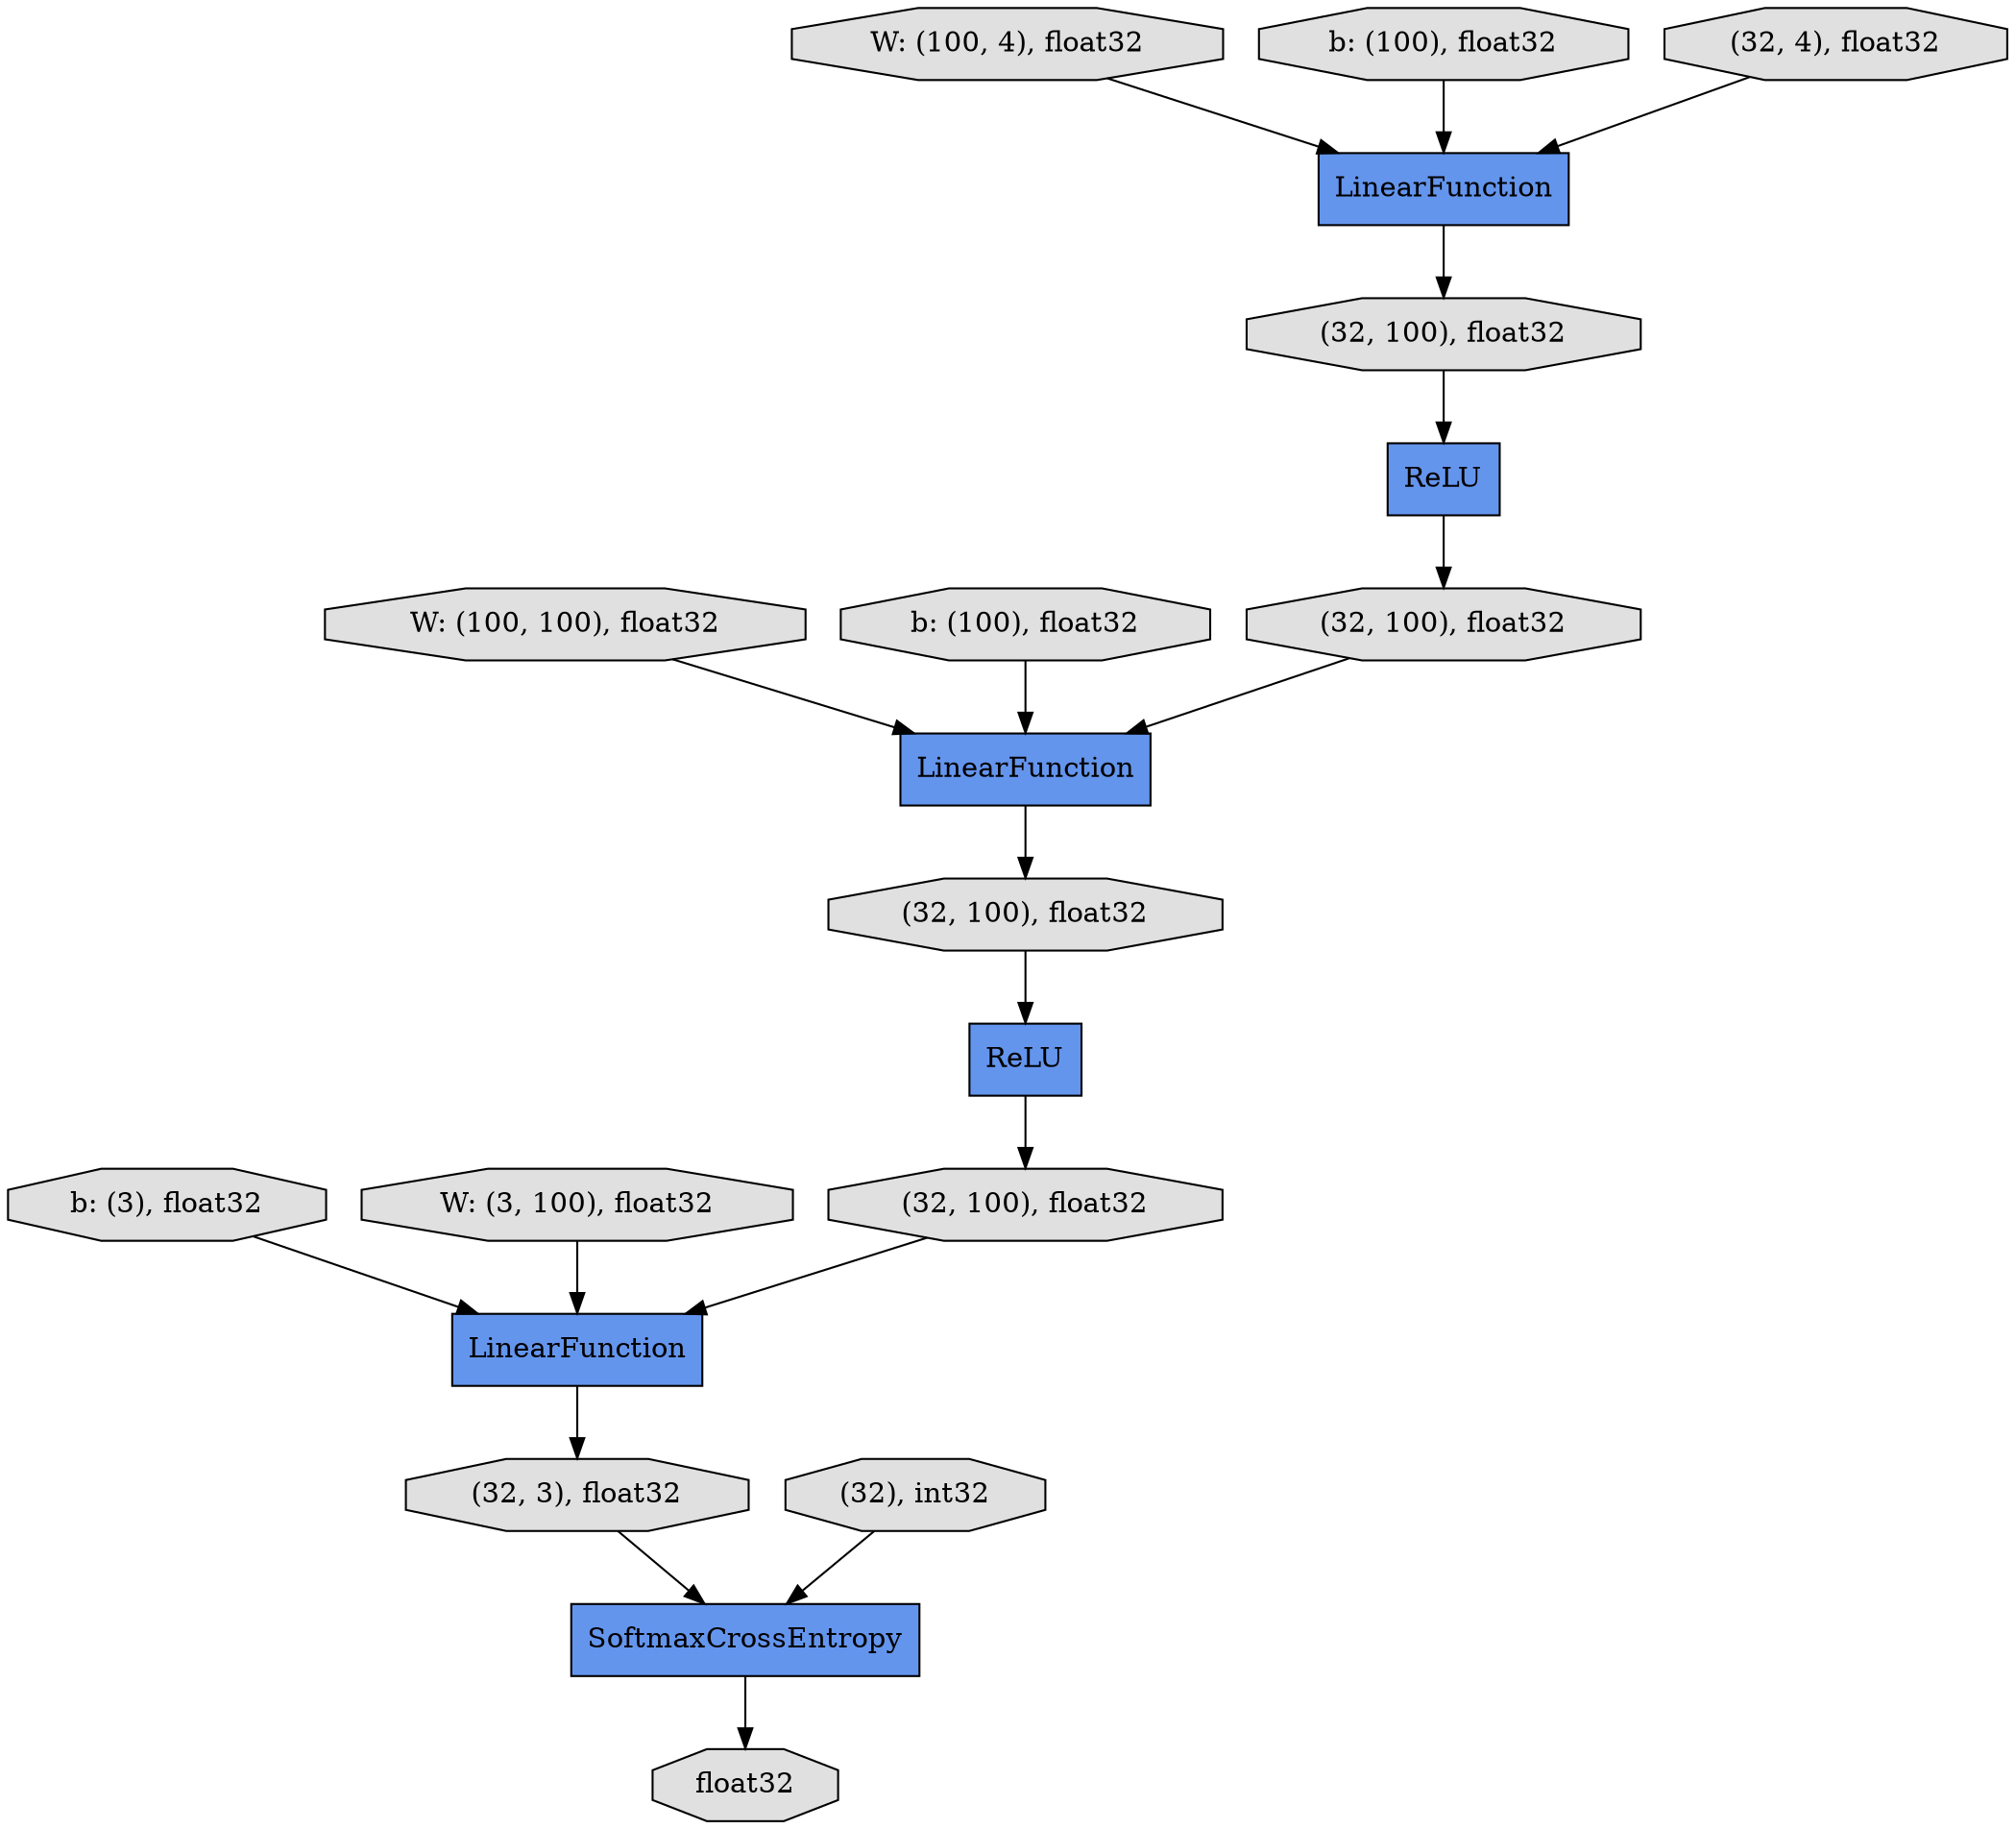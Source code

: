 digraph graphname{rankdir=TB;2250840362512 [label="b: (3), float32",shape="octagon",fillcolor="#E0E0E0",style="filled"];2250840361336 [label="W: (100, 100), float32",shape="octagon",fillcolor="#E0E0E0",style="filled"];2250840393824 [label="(32, 100), float32",shape="octagon",fillcolor="#E0E0E0",style="filled"];2250840361056 [label="W: (100, 4), float32",shape="octagon",fillcolor="#E0E0E0",style="filled"];2250840393880 [label="LinearFunction",shape="record",fillcolor="#6495ED",style="filled"];2250840393656 [label="(32, 100), float32",shape="octagon",fillcolor="#E0E0E0",style="filled"];2250840394160 [label="LinearFunction",shape="record",fillcolor="#6495ED",style="filled"];2250840393432 [label="SoftmaxCrossEntropy",shape="record",fillcolor="#6495ED",style="filled"];2250840393936 [label="ReLU",shape="record",fillcolor="#6495ED",style="filled"];2250840361168 [label="b: (100), float32",shape="octagon",fillcolor="#E0E0E0",style="filled"];2250840361728 [label="b: (100), float32",shape="octagon",fillcolor="#E0E0E0",style="filled"];2250840393992 [label="(32, 4), float32",shape="octagon",fillcolor="#E0E0E0",style="filled"];2250840394048 [label="LinearFunction",shape="record",fillcolor="#6495ED",style="filled"];2250840362344 [label="W: (3, 100), float32",shape="octagon",fillcolor="#E0E0E0",style="filled"];2250840394608 [label="(32), int32",shape="octagon",fillcolor="#E0E0E0",style="filled"];2250840393600 [label="(32, 100), float32",shape="octagon",fillcolor="#E0E0E0",style="filled"];2250840393096 [label="ReLU",shape="record",fillcolor="#6495ED",style="filled"];2250840394720 [label="float32",shape="octagon",fillcolor="#E0E0E0",style="filled"];2250840394216 [label="(32, 3), float32",shape="octagon",fillcolor="#E0E0E0",style="filled"];2250840393712 [label="(32, 100), float32",shape="octagon",fillcolor="#E0E0E0",style="filled"];2250840393600 -> 2250840393880;2250840393936 -> 2250840393712;2250840393712 -> 2250840394048;2250840393656 -> 2250840393096;2250840394160 -> 2250840393824;2250840361168 -> 2250840394160;2250840361336 -> 2250840394048;2250840361056 -> 2250840394160;2250840362344 -> 2250840393880;2250840393096 -> 2250840393600;2250840393880 -> 2250840394216;2250840362512 -> 2250840393880;2250840393824 -> 2250840393936;2250840361728 -> 2250840394048;2250840393432 -> 2250840394720;2250840393992 -> 2250840394160;2250840394608 -> 2250840393432;2250840394216 -> 2250840393432;2250840394048 -> 2250840393656;}